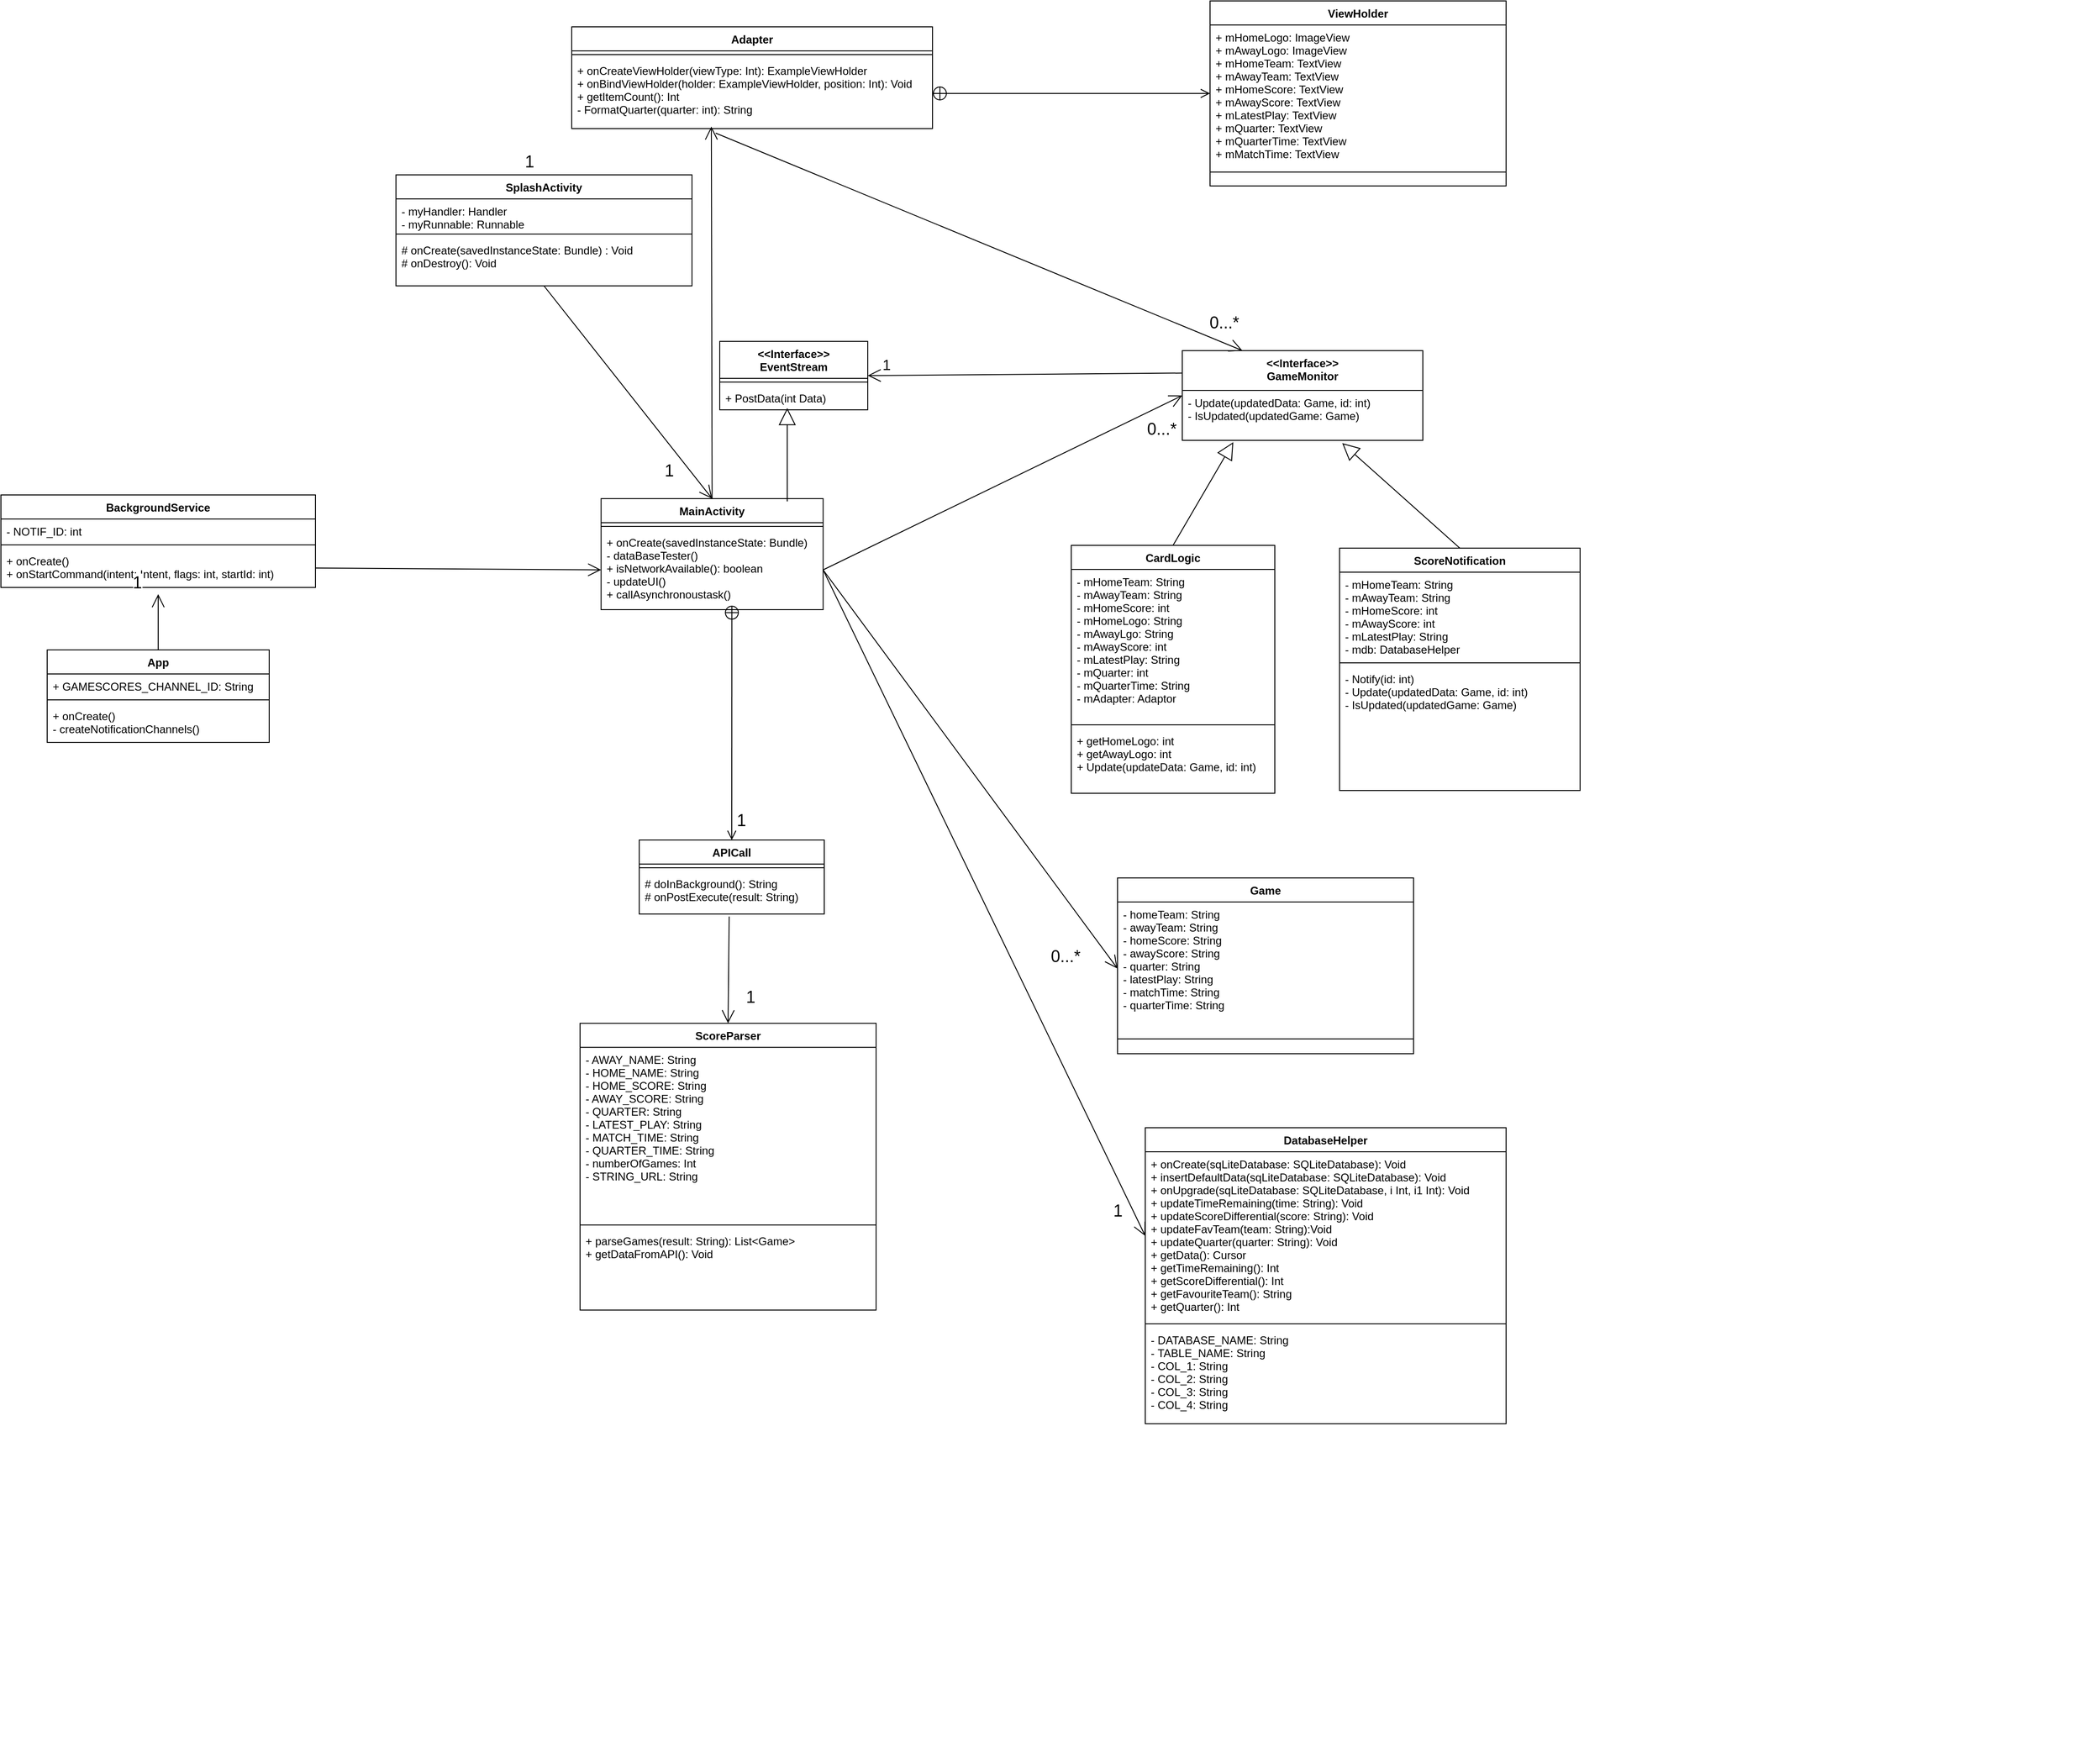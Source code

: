 <mxfile version="12.8.4" type="github">
  <diagram id="UFNA505NZZ54J7_U2GtA" name="Page-1">
    <mxGraphModel dx="4913" dy="3397" grid="0" gridSize="10" guides="1" tooltips="1" connect="1" arrows="1" fold="1" page="1" pageScale="1" pageWidth="850" pageHeight="1100" math="0" shadow="0">
      <root>
        <mxCell id="0" />
        <mxCell id="1" parent="0" />
        <mxCell id="WGG4HVokIeoPWF8pcOGC-1" value="ScoreNotification" style="swimlane;fontStyle=1;align=center;verticalAlign=top;childLayout=stackLayout;horizontal=1;startSize=26;horizontalStack=0;resizeParent=1;resizeParentMax=0;resizeLast=0;collapsible=1;marginBottom=0;" parent="1" vertex="1">
          <mxGeometry x="1040" y="-496.5" width="260" height="262" as="geometry">
            <mxRectangle x="425" y="180" width="130" height="26" as="alternateBounds" />
          </mxGeometry>
        </mxCell>
        <object label="- mHomeTeam: String&#xa;- mAwayTeam: String&#xa;- mHomeScore: int&#xa;- mAwayScore: int&#xa;- mLatestPlay: String&#xa;- mdb: DatabaseHelper" mAwayTeam="String" id="WGG4HVokIeoPWF8pcOGC-19">
          <mxCell style="text;strokeColor=none;fillColor=none;align=left;verticalAlign=top;spacingLeft=4;spacingRight=4;overflow=hidden;rotatable=0;points=[[0,0.5],[1,0.5]];portConstraint=eastwest;" parent="WGG4HVokIeoPWF8pcOGC-1" vertex="1">
            <mxGeometry y="26" width="260" height="94" as="geometry" />
          </mxCell>
        </object>
        <mxCell id="WGG4HVokIeoPWF8pcOGC-3" value="" style="line;strokeWidth=1;fillColor=none;align=left;verticalAlign=middle;spacingTop=-1;spacingLeft=3;spacingRight=3;rotatable=0;labelPosition=right;points=[];portConstraint=eastwest;" parent="WGG4HVokIeoPWF8pcOGC-1" vertex="1">
          <mxGeometry y="120" width="260" height="8" as="geometry" />
        </mxCell>
        <mxCell id="WGG4HVokIeoPWF8pcOGC-4" value="- Notify(id: int)&#xa;- Update(updatedData: Game, id: int)&#xa;- IsUpdated(updatedGame: Game)" style="text;strokeColor=none;fillColor=none;align=left;verticalAlign=top;spacingLeft=4;spacingRight=4;overflow=hidden;rotatable=0;points=[[0,0.5],[1,0.5]];portConstraint=eastwest;" parent="WGG4HVokIeoPWF8pcOGC-1" vertex="1">
          <mxGeometry y="128" width="260" height="134" as="geometry" />
        </mxCell>
        <mxCell id="WGG4HVokIeoPWF8pcOGC-9" value="&lt;&lt;Interface&gt;&gt;&#xa;GameMonitor" style="swimlane;fontStyle=1;align=center;verticalAlign=top;childLayout=stackLayout;horizontal=1;startSize=43;horizontalStack=0;resizeParent=1;resizeParentMax=0;resizeLast=0;collapsible=1;marginBottom=0;" parent="1" vertex="1">
          <mxGeometry x="870" y="-710" width="260" height="97" as="geometry" />
        </mxCell>
        <mxCell id="WGG4HVokIeoPWF8pcOGC-12" value="- Update(updatedData: Game, id: int)&#xa;- IsUpdated(updatedGame: Game)" style="text;strokeColor=none;fillColor=none;align=left;verticalAlign=top;spacingLeft=4;spacingRight=4;overflow=hidden;rotatable=0;points=[[0,0.5],[1,0.5]];portConstraint=eastwest;" parent="WGG4HVokIeoPWF8pcOGC-9" vertex="1">
          <mxGeometry y="43" width="260" height="54" as="geometry" />
        </mxCell>
        <mxCell id="WGG4HVokIeoPWF8pcOGC-14" value="CardLogic" style="swimlane;fontStyle=1;align=center;verticalAlign=top;childLayout=stackLayout;horizontal=1;startSize=26;horizontalStack=0;resizeParent=1;resizeParentMax=0;resizeLast=0;collapsible=1;marginBottom=0;" parent="1" vertex="1">
          <mxGeometry x="750" y="-499.5" width="220" height="268" as="geometry" />
        </mxCell>
        <object label="- mHomeTeam: String&#xa;- mAwayTeam: String&#xa;- mHomeScore: int&#xa;- mHomeLogo: String&#xa;- mAwayLgo: String&#xa;- mAwayScore: int&#xa;- mLatestPlay: String&#xa;- mQuarter: int&#xa;- mQuarterTime: String&#xa;- mAdapter: Adaptor" mAwayTeam="String" id="WGG4HVokIeoPWF8pcOGC-2">
          <mxCell style="text;strokeColor=none;fillColor=none;align=left;verticalAlign=top;spacingLeft=4;spacingRight=4;overflow=hidden;rotatable=0;points=[[0,0.5],[1,0.5]];portConstraint=eastwest;" parent="WGG4HVokIeoPWF8pcOGC-14" vertex="1">
            <mxGeometry y="26" width="220" height="164" as="geometry" />
          </mxCell>
        </object>
        <mxCell id="WGG4HVokIeoPWF8pcOGC-16" value="" style="line;strokeWidth=1;fillColor=none;align=left;verticalAlign=middle;spacingTop=-1;spacingLeft=3;spacingRight=3;rotatable=0;labelPosition=right;points=[];portConstraint=eastwest;" parent="WGG4HVokIeoPWF8pcOGC-14" vertex="1">
          <mxGeometry y="190" width="220" height="8" as="geometry" />
        </mxCell>
        <mxCell id="WGG4HVokIeoPWF8pcOGC-17" value="+ getHomeLogo: int&#xa;+ getAwayLogo: int&#xa;+ Update(updateData: Game, id: int)" style="text;strokeColor=none;fillColor=none;align=left;verticalAlign=top;spacingLeft=4;spacingRight=4;overflow=hidden;rotatable=0;points=[[0,0.5],[1,0.5]];portConstraint=eastwest;" parent="WGG4HVokIeoPWF8pcOGC-14" vertex="1">
          <mxGeometry y="198" width="220" height="70" as="geometry" />
        </mxCell>
        <mxCell id="WGG4HVokIeoPWF8pcOGC-20" value="App" style="swimlane;fontStyle=1;align=center;verticalAlign=top;childLayout=stackLayout;horizontal=1;startSize=26;horizontalStack=0;resizeParent=1;resizeParentMax=0;resizeLast=0;collapsible=1;marginBottom=0;" parent="1" vertex="1">
          <mxGeometry x="-357" y="-386.5" width="240" height="100" as="geometry" />
        </mxCell>
        <mxCell id="WGG4HVokIeoPWF8pcOGC-21" value="+ GAMESCORES_CHANNEL_ID: String" style="text;strokeColor=none;fillColor=none;align=left;verticalAlign=top;spacingLeft=4;spacingRight=4;overflow=hidden;rotatable=0;points=[[0,0.5],[1,0.5]];portConstraint=eastwest;" parent="WGG4HVokIeoPWF8pcOGC-20" vertex="1">
          <mxGeometry y="26" width="240" height="24" as="geometry" />
        </mxCell>
        <mxCell id="WGG4HVokIeoPWF8pcOGC-22" value="" style="line;strokeWidth=1;fillColor=none;align=left;verticalAlign=middle;spacingTop=-1;spacingLeft=3;spacingRight=3;rotatable=0;labelPosition=right;points=[];portConstraint=eastwest;" parent="WGG4HVokIeoPWF8pcOGC-20" vertex="1">
          <mxGeometry y="50" width="240" height="8" as="geometry" />
        </mxCell>
        <mxCell id="WGG4HVokIeoPWF8pcOGC-23" value="+ onCreate()&#xa;- createNotificationChannels()" style="text;strokeColor=none;fillColor=none;align=left;verticalAlign=top;spacingLeft=4;spacingRight=4;overflow=hidden;rotatable=0;points=[[0,0.5],[1,0.5]];portConstraint=eastwest;" parent="WGG4HVokIeoPWF8pcOGC-20" vertex="1">
          <mxGeometry y="58" width="240" height="42" as="geometry" />
        </mxCell>
        <mxCell id="WGG4HVokIeoPWF8pcOGC-24" value="BackgroundService" style="swimlane;fontStyle=1;align=center;verticalAlign=top;childLayout=stackLayout;horizontal=1;startSize=26;horizontalStack=0;resizeParent=1;resizeParentMax=0;resizeLast=0;collapsible=1;marginBottom=0;" parent="1" vertex="1">
          <mxGeometry x="-407" y="-554" width="340" height="100" as="geometry" />
        </mxCell>
        <mxCell id="WGG4HVokIeoPWF8pcOGC-25" value="- NOTIF_ID: int" style="text;strokeColor=none;fillColor=none;align=left;verticalAlign=top;spacingLeft=4;spacingRight=4;overflow=hidden;rotatable=0;points=[[0,0.5],[1,0.5]];portConstraint=eastwest;" parent="WGG4HVokIeoPWF8pcOGC-24" vertex="1">
          <mxGeometry y="26" width="340" height="24" as="geometry" />
        </mxCell>
        <mxCell id="WGG4HVokIeoPWF8pcOGC-26" value="" style="line;strokeWidth=1;fillColor=none;align=left;verticalAlign=middle;spacingTop=-1;spacingLeft=3;spacingRight=3;rotatable=0;labelPosition=right;points=[];portConstraint=eastwest;" parent="WGG4HVokIeoPWF8pcOGC-24" vertex="1">
          <mxGeometry y="50" width="340" height="8" as="geometry" />
        </mxCell>
        <mxCell id="WGG4HVokIeoPWF8pcOGC-27" value="+ onCreate()&#xa;+ onStartCommand(intent: Intent, flags: int, startId: int)" style="text;strokeColor=none;fillColor=none;align=left;verticalAlign=top;spacingLeft=4;spacingRight=4;overflow=hidden;rotatable=0;points=[[0,0.5],[1,0.5]];portConstraint=eastwest;" parent="WGG4HVokIeoPWF8pcOGC-24" vertex="1">
          <mxGeometry y="58" width="340" height="42" as="geometry" />
        </mxCell>
        <mxCell id="X0afUVVYYzV2fYzfAa5M-1" value="MainActivity" style="swimlane;fontStyle=1;align=center;verticalAlign=top;childLayout=stackLayout;horizontal=1;startSize=26;horizontalStack=0;resizeParent=1;resizeParentMax=0;resizeLast=0;collapsible=1;marginBottom=0;" parent="1" vertex="1">
          <mxGeometry x="241.77" y="-550" width="240" height="120" as="geometry" />
        </mxCell>
        <mxCell id="X0afUVVYYzV2fYzfAa5M-3" value="" style="line;strokeWidth=1;fillColor=none;align=left;verticalAlign=middle;spacingTop=-1;spacingLeft=3;spacingRight=3;rotatable=0;labelPosition=right;points=[];portConstraint=eastwest;" parent="X0afUVVYYzV2fYzfAa5M-1" vertex="1">
          <mxGeometry y="26" width="240" height="8" as="geometry" />
        </mxCell>
        <mxCell id="X0afUVVYYzV2fYzfAa5M-4" value="+ onCreate(savedInstanceState: Bundle)&#xa;- dataBaseTester()&#xa;+ isNetworkAvailable(): boolean&#xa;- updateUI()&#xa;+ callAsynchronoustask()&#xa;&#xa;&#xa;&#xa;" style="text;strokeColor=none;fillColor=none;align=left;verticalAlign=top;spacingLeft=4;spacingRight=4;overflow=hidden;rotatable=0;points=[[0,0.5],[1,0.5]];portConstraint=eastwest;" parent="X0afUVVYYzV2fYzfAa5M-1" vertex="1">
          <mxGeometry y="34" width="240" height="86" as="geometry" />
        </mxCell>
        <mxCell id="X0afUVVYYzV2fYzfAa5M-5" value="APICall" style="swimlane;fontStyle=1;align=center;verticalAlign=top;childLayout=stackLayout;horizontal=1;startSize=26;horizontalStack=0;resizeParent=1;resizeParentMax=0;resizeLast=0;collapsible=1;marginBottom=0;" parent="1" vertex="1">
          <mxGeometry x="283" y="-181" width="200" height="80" as="geometry" />
        </mxCell>
        <mxCell id="X0afUVVYYzV2fYzfAa5M-7" value="" style="line;strokeWidth=1;fillColor=none;align=left;verticalAlign=middle;spacingTop=-1;spacingLeft=3;spacingRight=3;rotatable=0;labelPosition=right;points=[];portConstraint=eastwest;" parent="X0afUVVYYzV2fYzfAa5M-5" vertex="1">
          <mxGeometry y="26" width="200" height="8" as="geometry" />
        </mxCell>
        <mxCell id="X0afUVVYYzV2fYzfAa5M-8" value="# doInBackground(): String&#xa;# onPostExecute(result: String)" style="text;strokeColor=none;fillColor=none;align=left;verticalAlign=top;spacingLeft=4;spacingRight=4;overflow=hidden;rotatable=0;points=[[0,0.5],[1,0.5]];portConstraint=eastwest;" parent="X0afUVVYYzV2fYzfAa5M-5" vertex="1">
          <mxGeometry y="34" width="200" height="46" as="geometry" />
        </mxCell>
        <mxCell id="X0afUVVYYzV2fYzfAa5M-14" value="" style="endArrow=block;endSize=16;endFill=0;html=1;entryX=0.212;entryY=1.037;entryDx=0;entryDy=0;entryPerimeter=0;exitX=0.5;exitY=0;exitDx=0;exitDy=0;" parent="1" source="WGG4HVokIeoPWF8pcOGC-14" target="WGG4HVokIeoPWF8pcOGC-12" edge="1">
          <mxGeometry width="160" relative="1" as="geometry">
            <mxPoint x="690" y="-509.5" as="sourcePoint" />
            <mxPoint x="800" y="-579.5" as="targetPoint" />
          </mxGeometry>
        </mxCell>
        <mxCell id="X0afUVVYYzV2fYzfAa5M-15" value="" style="endArrow=block;endSize=16;endFill=0;html=1;exitX=0.5;exitY=0;exitDx=0;exitDy=0;entryX=0.665;entryY=1.056;entryDx=0;entryDy=0;entryPerimeter=0;" parent="1" source="WGG4HVokIeoPWF8pcOGC-1" target="WGG4HVokIeoPWF8pcOGC-12" edge="1">
          <mxGeometry width="160" relative="1" as="geometry">
            <mxPoint x="640" y="-579.5" as="sourcePoint" />
            <mxPoint x="800" y="-579.5" as="targetPoint" />
          </mxGeometry>
        </mxCell>
        <mxCell id="X0afUVVYYzV2fYzfAa5M-17" value="" style="endArrow=open;startArrow=circlePlus;endFill=0;startFill=0;endSize=8;html=1;exitX=0.589;exitY=0.945;exitDx=0;exitDy=0;entryX=0.5;entryY=0;entryDx=0;entryDy=0;exitPerimeter=0;" parent="1" source="X0afUVVYYzV2fYzfAa5M-4" target="X0afUVVYYzV2fYzfAa5M-5" edge="1">
          <mxGeometry width="160" relative="1" as="geometry">
            <mxPoint x="380" y="240" as="sourcePoint" />
            <mxPoint x="540" y="240" as="targetPoint" />
          </mxGeometry>
        </mxCell>
        <mxCell id="X0afUVVYYzV2fYzfAa5M-48" value="&lt;font style=&quot;font-size: 18px&quot;&gt;1&lt;/font&gt;" style="text;html=1;align=center;verticalAlign=middle;resizable=0;points=[];labelBackgroundColor=#ffffff;" parent="X0afUVVYYzV2fYzfAa5M-17" vertex="1" connectable="0">
          <mxGeometry x="0.939" y="12" relative="1" as="geometry">
            <mxPoint x="-231.22" y="-725.88" as="offset" />
          </mxGeometry>
        </mxCell>
        <mxCell id="X0afUVVYYzV2fYzfAa5M-20" value="" style="endArrow=open;endFill=1;endSize=12;html=1;exitX=1;exitY=0.5;exitDx=0;exitDy=0;entryX=0;entryY=0.5;entryDx=0;entryDy=0;" parent="1" source="X0afUVVYYzV2fYzfAa5M-4" target="WGG4HVokIeoPWF8pcOGC-9" edge="1">
          <mxGeometry width="160" relative="1" as="geometry">
            <mxPoint x="380" y="240" as="sourcePoint" />
            <mxPoint x="540" y="240" as="targetPoint" />
          </mxGeometry>
        </mxCell>
        <mxCell id="X0afUVVYYzV2fYzfAa5M-21" value="&lt;font style=&quot;font-size: 18px&quot;&gt;0...*&lt;/font&gt;" style="resizable=0;html=1;align=left;verticalAlign=bottom;labelBackgroundColor=#ffffff;fontSize=10;" parent="1" connectable="0" vertex="1">
          <mxGeometry x="396" y="50" as="geometry">
            <mxPoint x="330" y="-92" as="offset" />
          </mxGeometry>
        </mxCell>
        <mxCell id="X0afUVVYYzV2fYzfAa5M-23" value="" style="endArrow=open;endFill=1;endSize=12;html=1;exitX=0.5;exitY=0;exitDx=0;exitDy=0;entryX=0.5;entryY=1.174;entryDx=0;entryDy=0;entryPerimeter=0;" parent="1" source="WGG4HVokIeoPWF8pcOGC-20" target="WGG4HVokIeoPWF8pcOGC-27" edge="1">
          <mxGeometry width="160" relative="1" as="geometry">
            <mxPoint x="-57" y="-114" as="sourcePoint" />
            <mxPoint x="-307" y="-424" as="targetPoint" />
          </mxGeometry>
        </mxCell>
        <mxCell id="X0afUVVYYzV2fYzfAa5M-24" value="ScoreParser" style="swimlane;fontStyle=1;align=center;verticalAlign=top;childLayout=stackLayout;horizontal=1;startSize=26;horizontalStack=0;resizeParent=1;resizeLast=0;collapsible=1;marginBottom=0;rounded=0;shadow=0;strokeWidth=1;" parent="1" vertex="1">
          <mxGeometry x="219" y="17.08" width="320" height="310" as="geometry">
            <mxRectangle x="220" y="160" width="160" height="26" as="alternateBounds" />
          </mxGeometry>
        </mxCell>
        <mxCell id="X0afUVVYYzV2fYzfAa5M-25" value="- AWAY_NAME: String&#xa;- HOME_NAME: String&#xa;- HOME_SCORE: String&#xa;- AWAY_SCORE: String&#xa;- QUARTER: String&#xa;- LATEST_PLAY: String&#xa;- MATCH_TIME: String&#xa;- QUARTER_TIME: String&#xa;- numberOfGames: Int&#xa;- STRING_URL: String&#xa;&#xa;&#xa;&#xa;" style="text;align=left;verticalAlign=top;spacingLeft=4;spacingRight=4;overflow=hidden;rotatable=0;points=[[0,0.5],[1,0.5]];portConstraint=eastwest;rounded=0;shadow=0;html=0;" parent="X0afUVVYYzV2fYzfAa5M-24" vertex="1">
          <mxGeometry y="26" width="320" height="188" as="geometry" />
        </mxCell>
        <mxCell id="X0afUVVYYzV2fYzfAa5M-26" value="" style="line;html=1;strokeWidth=1;align=left;verticalAlign=middle;spacingTop=-1;spacingLeft=3;spacingRight=3;rotatable=0;labelPosition=right;points=[];portConstraint=eastwest;" parent="X0afUVVYYzV2fYzfAa5M-24" vertex="1">
          <mxGeometry y="214" width="320" height="8" as="geometry" />
        </mxCell>
        <mxCell id="X0afUVVYYzV2fYzfAa5M-27" value="+ parseGames(result: String): List&lt;Game&gt;&#xa;+ getDataFromAPI(): Void&#xa;" style="text;align=left;verticalAlign=top;spacingLeft=4;spacingRight=4;overflow=hidden;rotatable=0;points=[[0,0.5],[1,0.5]];portConstraint=eastwest;" parent="X0afUVVYYzV2fYzfAa5M-24" vertex="1">
          <mxGeometry y="222" width="320" height="58" as="geometry" />
        </mxCell>
        <mxCell id="X0afUVVYYzV2fYzfAa5M-28" value="DatabaseHelper&#xa;" style="swimlane;fontStyle=1;align=center;verticalAlign=top;childLayout=stackLayout;horizontal=1;startSize=26;horizontalStack=0;resizeParent=1;resizeLast=0;collapsible=1;marginBottom=0;rounded=0;shadow=0;strokeWidth=1;" parent="1" vertex="1">
          <mxGeometry x="830" y="130" width="390" height="320" as="geometry">
            <mxRectangle x="220" y="160" width="160" height="26" as="alternateBounds" />
          </mxGeometry>
        </mxCell>
        <mxCell id="X0afUVVYYzV2fYzfAa5M-31" value="+ onCreate(sqLiteDatabase: SQLiteDatabase): Void&#xa;+ insertDefaultData(sqLiteDatabase: SQLiteDatabase): Void&#xa;+ onUpgrade(sqLiteDatabase: SQLiteDatabase, i Int, i1 Int): Void&#xa;+ updateTimeRemaining(time: String): Void&#xa;+ updateScoreDifferential(score: String): Void&#xa;+ updateFavTeam(team: String):Void&#xa;+ updateQuarter(quarter: String): Void&#xa;+ getData(): Cursor&#xa;+ getTimeRemaining(): Int&#xa;+ getScoreDifferential(): Int&#xa;+ getFavouriteTeam(): String&#xa;+ getQuarter(): Int&#xa;&#xa;&#xa;" style="text;align=left;verticalAlign=top;spacingLeft=4;spacingRight=4;overflow=hidden;rotatable=0;points=[[0,0.5],[1,0.5]];portConstraint=eastwest;" parent="X0afUVVYYzV2fYzfAa5M-28" vertex="1">
          <mxGeometry y="26" width="390" height="182" as="geometry" />
        </mxCell>
        <mxCell id="X0afUVVYYzV2fYzfAa5M-30" value="" style="line;html=1;strokeWidth=1;align=left;verticalAlign=middle;spacingTop=-1;spacingLeft=3;spacingRight=3;rotatable=0;labelPosition=right;points=[];portConstraint=eastwest;" parent="X0afUVVYYzV2fYzfAa5M-28" vertex="1">
          <mxGeometry y="208" width="390" height="8" as="geometry" />
        </mxCell>
        <mxCell id="X0afUVVYYzV2fYzfAa5M-29" value="- DATABASE_NAME: String&#xa;- TABLE_NAME: String&#xa;- COL_1: String&#xa;- COL_2: String&#xa;- COL_3: String&#xa;- COL_4: String&#xa;&#xa;&#xa;&#xa;" style="text;align=left;verticalAlign=top;spacingLeft=4;spacingRight=4;overflow=hidden;rotatable=0;points=[[0,0.5],[1,0.5]];portConstraint=eastwest;rounded=0;shadow=0;html=0;" parent="X0afUVVYYzV2fYzfAa5M-28" vertex="1">
          <mxGeometry y="216" width="390" height="104" as="geometry" />
        </mxCell>
        <mxCell id="X0afUVVYYzV2fYzfAa5M-32" value="Game" style="swimlane;fontStyle=1;align=center;verticalAlign=top;childLayout=stackLayout;horizontal=1;startSize=26;horizontalStack=0;resizeParent=1;resizeLast=0;collapsible=1;marginBottom=0;rounded=0;shadow=0;strokeWidth=1;" parent="1" vertex="1">
          <mxGeometry x="800" y="-140" width="320" height="190" as="geometry">
            <mxRectangle x="220" y="160" width="160" height="26" as="alternateBounds" />
          </mxGeometry>
        </mxCell>
        <mxCell id="X0afUVVYYzV2fYzfAa5M-33" value="- homeTeam: String&#xa;- awayTeam: String&#xa;- homeScore: String&#xa;- awayScore: String&#xa;- quarter: String&#xa;- latestPlay: String&#xa;- matchTime: String&#xa;- quarterTime: String&#xa;&#xa;&#xa;&#xa;" style="text;align=left;verticalAlign=top;spacingLeft=4;spacingRight=4;overflow=hidden;rotatable=0;points=[[0,0.5],[1,0.5]];portConstraint=eastwest;rounded=0;shadow=0;html=0;" parent="X0afUVVYYzV2fYzfAa5M-32" vertex="1">
          <mxGeometry y="26" width="320" height="144" as="geometry" />
        </mxCell>
        <mxCell id="X0afUVVYYzV2fYzfAa5M-34" value="" style="line;html=1;strokeWidth=1;align=left;verticalAlign=middle;spacingTop=-1;spacingLeft=3;spacingRight=3;rotatable=0;labelPosition=right;points=[];portConstraint=eastwest;" parent="X0afUVVYYzV2fYzfAa5M-32" vertex="1">
          <mxGeometry y="170" width="320" height="8" as="geometry" />
        </mxCell>
        <mxCell id="X0afUVVYYzV2fYzfAa5M-35" value="&lt;span style=&quot;color: rgba(0 , 0 , 0 , 0) ; font-family: monospace ; font-size: 0px&quot;&gt;%3CmxGraphModel%3E%3Croot%3E%3CmxCell%20id%3D%220%22%2F%3E%3CmxCell%20id%3D%221%22%20parent%3D%220%22%2F%3E%3CmxCell%20id%3D%222%22%20value%3D%22ScoreParser%22%20style%3D%22swimlane%3BfontStyle%3D1%3Balign%3Dcenter%3BverticalAlign%3Dtop%3BchildLayout%3DstackLayout%3Bhorizontal%3D1%3BstartSize%3D26%3BhorizontalStack%3D0%3BresizeParent%3D1%3BresizeLast%3D0%3Bcollapsible%3D1%3BmarginBottom%3D0%3Brounded%3D0%3Bshadow%3D0%3BstrokeWidth%3D1%3B%22%20vertex%3D%221%22%20parent%3D%221%22%3E%3CmxGeometry%20x%3D%2240%22%20y%3D%2280%22%20width%3D%22320%22%20height%3D%22310%22%20as%3D%22geometry%22%3E%3CmxRectangle%20x%3D%22220%22%20y%3D%22160%22%20width%3D%22160%22%20height%3D%2226%22%20as%3D%22alternateBounds%22%2F%3E%3C%2FmxGeometry%3E%3C%2FmxCell%3E%3CmxCell%20id%3D%223%22%20value%3D%22-%20AWAY_NAME%3A%20String%26%2310%3B-%20HOME_NAME%3A%20String%26%2310%3B-%20HOME_SCORE%3A%20String%26%2310%3B-%20AWAY_SCORE%3A%20String%26%2310%3B-%C2%A0QUARTER%3A%20String%26%2310%3B-%C2%A0LATEST_PLAY%3A%20String%26%2310%3B-%C2%A0MATCH_TIME%3A%20String%26%2310%3B-%C2%A0QUARTER_TIME%3A%20String%26%2310%3B-%C2%A0numberOfGames%3A%20Int%26%2310%3B-%C2%A0STRING_URL%3A%20String%26%2310%3B%26%2310%3B%26%2310%3B%26%2310%3B%22%20style%3D%22text%3Balign%3Dleft%3BverticalAlign%3Dtop%3BspacingLeft%3D4%3BspacingRight%3D4%3Boverflow%3Dhidden%3Brotatable%3D0%3Bpoints%3D%5B%5B0%2C0.5%5D%2C%5B1%2C0.5%5D%5D%3BportConstraint%3Deastwest%3Brounded%3D0%3Bshadow%3D0%3Bhtml%3D0%3B%22%20vertex%3D%221%22%20parent%3D%222%22%3E%3CmxGeometry%20y%3D%2226%22%20width%3D%22320%22%20height%3D%22188%22%20as%3D%22geometry%22%2F%3E%3C%2FmxCell%3E%3CmxCell%20id%3D%224%22%20value%3D%22%22%20style%3D%22line%3Bhtml%3D1%3BstrokeWidth%3D1%3Balign%3Dleft%3BverticalAlign%3Dmiddle%3BspacingTop%3D-1%3BspacingLeft%3D3%3BspacingRight%3D3%3Brotatable%3D0%3BlabelPosition%3Dright%3Bpoints%3D%5B%5D%3BportConstraint%3Deastwest%3B%22%20vertex%3D%221%22%20parent%3D%222%22%3E%3CmxGeometry%20y%3D%22214%22%20width%3D%22320%22%20height%3D%228%22%20as%3D%22geometry%22%2F%3E%3C%2FmxCell%3E%3CmxCell%20id%3D%225%22%20value%3D%22%2B%20parseGames(result%3A%20String)%3A%20List%26lt%3BGame%26gt%3B%26%2310%3B%2B%20getDataFromAPI()%3A%20Void%26%2310%3B%22%20style%3D%22text%3Balign%3Dleft%3BverticalAlign%3Dtop%3BspacingLeft%3D4%3BspacingRight%3D4%3Boverflow%3Dhidden%3Brotatable%3D0%3Bpoints%3D%5B%5B0%2C0.5%5D%2C%5B1%2C0.5%5D%5D%3BportConstraint%3Deastwest%3B%22%20vertex%3D%221%22%20parent%3D%222%22%3E%3CmxGeometry%20y%3D%22222%22%20width%3D%22320%22%20height%3D%2258%22%20as%3D%22geometry%22%2F%3E%3C%2FmxCell%3E%3C%2Froot%3E%3C%2FmxGraphModel%3E&lt;/span&gt;" style="text;html=1;align=center;verticalAlign=middle;resizable=0;points=[];autosize=1;" parent="1" vertex="1">
          <mxGeometry x="1841" y="773" width="20" height="20" as="geometry" />
        </mxCell>
        <mxCell id="X0afUVVYYzV2fYzfAa5M-36" value="&lt;span style=&quot;color: rgba(0 , 0 , 0 , 0) ; font-family: monospace ; font-size: 0px&quot;&gt;%3CmxGraphModel%3E%3Croot%3E%3CmxCell%20id%3D%220%22%2F%3E%3CmxCell%20id%3D%221%22%20parent%3D%220%22%2F%3E%3CmxCell%20id%3D%222%22%20value%3D%22ScoreParser%22%20style%3D%22swimlane%3BfontStyle%3D1%3Balign%3Dcenter%3BverticalAlign%3Dtop%3BchildLayout%3DstackLayout%3Bhorizontal%3D1%3BstartSize%3D26%3BhorizontalStack%3D0%3BresizeParent%3D1%3BresizeLast%3D0%3Bcollapsible%3D1%3BmarginBottom%3D0%3Brounded%3D0%3Bshadow%3D0%3BstrokeWidth%3D1%3B%22%20vertex%3D%221%22%20parent%3D%221%22%3E%3CmxGeometry%20x%3D%2240%22%20y%3D%2280%22%20width%3D%22320%22%20height%3D%22310%22%20as%3D%22geometry%22%3E%3CmxRectangle%20x%3D%22220%22%20y%3D%22160%22%20width%3D%22160%22%20height%3D%2226%22%20as%3D%22alternateBounds%22%2F%3E%3C%2FmxGeometry%3E%3C%2FmxCell%3E%3CmxCell%20id%3D%223%22%20value%3D%22-%20AWAY_NAME%3A%20String%26%2310%3B-%20HOME_NAME%3A%20String%26%2310%3B-%20HOME_SCORE%3A%20String%26%2310%3B-%20AWAY_SCORE%3A%20String%26%2310%3B-%C2%A0QUARTER%3A%20String%26%2310%3B-%C2%A0LATEST_PLAY%3A%20String%26%2310%3B-%C2%A0MATCH_TIME%3A%20String%26%2310%3B-%C2%A0QUARTER_TIME%3A%20String%26%2310%3B-%C2%A0numberOfGames%3A%20Int%26%2310%3B-%C2%A0STRING_URL%3A%20String%26%2310%3B%26%2310%3B%26%2310%3B%26%2310%3B%22%20style%3D%22text%3Balign%3Dleft%3BverticalAlign%3Dtop%3BspacingLeft%3D4%3BspacingRight%3D4%3Boverflow%3Dhidden%3Brotatable%3D0%3Bpoints%3D%5B%5B0%2C0.5%5D%2C%5B1%2C0.5%5D%5D%3BportConstraint%3Deastwest%3Brounded%3D0%3Bshadow%3D0%3Bhtml%3D0%3B%22%20vertex%3D%221%22%20parent%3D%222%22%3E%3CmxGeometry%20y%3D%2226%22%20width%3D%22320%22%20height%3D%22188%22%20as%3D%22geometry%22%2F%3E%3C%2FmxCell%3E%3CmxCell%20id%3D%224%22%20value%3D%22%22%20style%3D%22line%3Bhtml%3D1%3BstrokeWidth%3D1%3Balign%3Dleft%3BverticalAlign%3Dmiddle%3BspacingTop%3D-1%3BspacingLeft%3D3%3BspacingRight%3D3%3Brotatable%3D0%3BlabelPosition%3Dright%3Bpoints%3D%5B%5D%3BportConstraint%3Deastwest%3B%22%20vertex%3D%221%22%20parent%3D%222%22%3E%3CmxGeometry%20y%3D%22214%22%20width%3D%22320%22%20height%3D%228%22%20as%3D%22geometry%22%2F%3E%3C%2FmxCell%3E%3CmxCell%20id%3D%225%22%20value%3D%22%2B%20parseGames(result%3A%20String)%3A%20List%26lt%3BGame%26gt%3B%26%2310%3B%2B%20getDataFromAPI()%3A%20Void%26%2310%3B%22%20style%3D%22text%3Balign%3Dleft%3BverticalAlign%3Dtop%3BspacingLeft%3D4%3BspacingRight%3D4%3Boverflow%3Dhidden%3Brotatable%3D0%3Bpoints%3D%5B%5B0%2C0.5%5D%2C%5B1%2C0.5%5D%5D%3BportConstraint%3Deastwest%3B%22%20vertex%3D%221%22%20parent%3D%222%22%3E%3CmxGeometry%20y%3D%22222%22%20width%3D%22320%22%20height%3D%2258%22%20as%3D%22geometry%22%2F%3E%3C%2FmxCell%3E%3C%2Froot%3E%3C%2FmxGraphModel%3E&lt;/span&gt;&lt;span style=&quot;color: rgba(0 , 0 , 0 , 0) ; font-family: monospace ; font-size: 0px&quot;&gt;%3CmxGraphModel%3E%3Croot%3E%3CmxCell%20id%3D%220%22%2F%3E%3CmxCell%20id%3D%221%22%20parent%3D%220%22%2F%3E%3CmxCell%20id%3D%222%22%20value%3D%22ScoreParser%22%20style%3D%22swimlane%3BfontStyle%3D1%3Balign%3Dcenter%3BverticalAlign%3Dtop%3BchildLayout%3DstackLayout%3Bhorizontal%3D1%3BstartSize%3D26%3BhorizontalStack%3D0%3BresizeParent%3D1%3BresizeLast%3D0%3Bcollapsible%3D1%3BmarginBottom%3D0%3Brounded%3D0%3Bshadow%3D0%3BstrokeWidth%3D1%3B%22%20vertex%3D%221%22%20parent%3D%221%22%3E%3CmxGeometry%20x%3D%2240%22%20y%3D%2280%22%20width%3D%22320%22%20height%3D%22310%22%20as%3D%22geometry%22%3E%3CmxRectangle%20x%3D%22220%22%20y%3D%22160%22%20width%3D%22160%22%20height%3D%2226%22%20as%3D%22alternateBounds%22%2F%3E%3C%2FmxGeometry%3E%3C%2FmxCell%3E%3CmxCell%20id%3D%223%22%20value%3D%22-%20AWAY_NAME%3A%20String%26%2310%3B-%20HOME_NAME%3A%20String%26%2310%3B-%20HOME_SCORE%3A%20String%26%2310%3B-%20AWAY_SCORE%3A%20String%26%2310%3B-%C2%A0QUARTER%3A%20String%26%2310%3B-%C2%A0LATEST_PLAY%3A%20String%26%2310%3B-%C2%A0MATCH_TIME%3A%20String%26%2310%3B-%C2%A0QUARTER_TIME%3A%20String%26%2310%3B-%C2%A0numberOfGames%3A%20Int%26%2310%3B-%C2%A0STRING_URL%3A%20String%26%2310%3B%26%2310%3B%26%2310%3B%26%2310%3B%22%20style%3D%22text%3Balign%3Dleft%3BverticalAlign%3Dtop%3BspacingLeft%3D4%3BspacingRight%3D4%3Boverflow%3Dhidden%3Brotatable%3D0%3Bpoints%3D%5B%5B0%2C0.5%5D%2C%5B1%2C0.5%5D%5D%3BportConstraint%3Deastwest%3Brounded%3D0%3Bshadow%3D0%3Bhtml%3D0%3B%22%20vertex%3D%221%22%20parent%3D%222%22%3E%3CmxGeometry%20y%3D%2226%22%20width%3D%22320%22%20height%3D%22188%22%20as%3D%22geometry%22%2F%3E%3C%2FmxCell%3E%3CmxCell%20id%3D%224%22%20value%3D%22%22%20style%3D%22line%3Bhtml%3D1%3BstrokeWidth%3D1%3Balign%3Dleft%3BverticalAlign%3Dmiddle%3BspacingTop%3D-1%3BspacingLeft%3D3%3BspacingRight%3D3%3Brotatable%3D0%3BlabelPosition%3Dright%3Bpoints%3D%5B%5D%3BportConstraint%3Deastwest%3B%22%20vertex%3D%221%22%20parent%3D%222%22%3E%3CmxGeometry%20y%3D%22214%22%20width%3D%22320%22%20height%3D%228%22%20as%3D%22geometry%22%2F%3E%3C%2FmxCell%3E%3CmxCell%20id%3D%225%22%20value%3D%22%2B%20parseGames(result%3A%20String)%3A%20List%26lt%3BGame%26gt%3B%26%2310%3B%2B%20getDataFromAPI()%3A%20Void%26%2310%3B%22%20style%3D%22text%3Balign%3Dleft%3BverticalAlign%3Dtop%3BspacingLeft%3D4%3BspacingRight%3D4%3Boverflow%3Dhidden%3Brotatable%3D0%3Bpoints%3D%5B%5B0%2C0.5%5D%2C%5B1%2C0.5%5D%5D%3BportConstraint%3Deastwest%3B%22%20vertex%3D%221%22%20parent%3D%222%22%3E%3CmxGeometry%20y%3D%22222%22%20width%3D%22320%22%20height%3D%2258%22%20as%3D%22geometry%22%2F%3E%3C%2FmxCell%3E%3C%2Froot%3E%3C%2FmxGraphModel%3E&lt;/span&gt;" style="text;html=1;align=center;verticalAlign=middle;resizable=0;points=[];autosize=1;" parent="1" vertex="1">
          <mxGeometry x="1789" y="764" width="20" height="20" as="geometry" />
        </mxCell>
        <mxCell id="X0afUVVYYzV2fYzfAa5M-37" value="SplashActivity" style="swimlane;fontStyle=1;align=center;verticalAlign=top;childLayout=stackLayout;horizontal=1;startSize=26;horizontalStack=0;resizeParent=1;resizeLast=0;collapsible=1;marginBottom=0;rounded=0;shadow=0;strokeWidth=1;" parent="1" vertex="1">
          <mxGeometry x="20" y="-900" width="320" height="120" as="geometry">
            <mxRectangle x="220" y="160" width="160" height="26" as="alternateBounds" />
          </mxGeometry>
        </mxCell>
        <mxCell id="X0afUVVYYzV2fYzfAa5M-38" value="- myHandler: Handler&#xa;- myRunnable: Runnable" style="text;align=left;verticalAlign=top;spacingLeft=4;spacingRight=4;overflow=hidden;rotatable=0;points=[[0,0.5],[1,0.5]];portConstraint=eastwest;rounded=0;shadow=0;html=0;" parent="X0afUVVYYzV2fYzfAa5M-37" vertex="1">
          <mxGeometry y="26" width="320" height="34" as="geometry" />
        </mxCell>
        <mxCell id="X0afUVVYYzV2fYzfAa5M-39" value="" style="line;html=1;strokeWidth=1;align=left;verticalAlign=middle;spacingTop=-1;spacingLeft=3;spacingRight=3;rotatable=0;labelPosition=right;points=[];portConstraint=eastwest;" parent="X0afUVVYYzV2fYzfAa5M-37" vertex="1">
          <mxGeometry y="60" width="320" height="8" as="geometry" />
        </mxCell>
        <mxCell id="X0afUVVYYzV2fYzfAa5M-40" value="# onCreate(savedInstanceState: Bundle) : Void&#xa;# onDestroy(): Void" style="text;align=left;verticalAlign=top;spacingLeft=4;spacingRight=4;overflow=hidden;rotatable=0;points=[[0,0.5],[1,0.5]];portConstraint=eastwest;" parent="X0afUVVYYzV2fYzfAa5M-37" vertex="1">
          <mxGeometry y="68" width="320" height="42" as="geometry" />
        </mxCell>
        <mxCell id="X0afUVVYYzV2fYzfAa5M-41" value="Adapter&#xa;" style="swimlane;fontStyle=1;align=center;verticalAlign=top;childLayout=stackLayout;horizontal=1;startSize=26;horizontalStack=0;resizeParent=1;resizeLast=0;collapsible=1;marginBottom=0;rounded=0;shadow=0;strokeWidth=1;" parent="1" vertex="1">
          <mxGeometry x="210" y="-1060" width="390" height="110" as="geometry">
            <mxRectangle x="220" y="160" width="160" height="26" as="alternateBounds" />
          </mxGeometry>
        </mxCell>
        <mxCell id="X0afUVVYYzV2fYzfAa5M-42" value="" style="line;html=1;strokeWidth=1;align=left;verticalAlign=middle;spacingTop=-1;spacingLeft=3;spacingRight=3;rotatable=0;labelPosition=right;points=[];portConstraint=eastwest;" parent="X0afUVVYYzV2fYzfAa5M-41" vertex="1">
          <mxGeometry y="26" width="390" height="8" as="geometry" />
        </mxCell>
        <mxCell id="X0afUVVYYzV2fYzfAa5M-43" value="+ onCreateViewHolder(viewType: Int): ExampleViewHolder&#xa;+ onBindViewHolder(holder: ExampleViewHolder, position: Int): Void&#xa;+ getItemCount(): Int&#xa;- FormatQuarter(quarter: int): String" style="text;align=left;verticalAlign=top;spacingLeft=4;spacingRight=4;overflow=hidden;rotatable=0;points=[[0,0.5],[1,0.5]];portConstraint=eastwest;" parent="X0afUVVYYzV2fYzfAa5M-41" vertex="1">
          <mxGeometry y="34" width="390" height="76" as="geometry" />
        </mxCell>
        <mxCell id="X0afUVVYYzV2fYzfAa5M-44" value="ViewHolder" style="swimlane;fontStyle=1;align=center;verticalAlign=top;childLayout=stackLayout;horizontal=1;startSize=26;horizontalStack=0;resizeParent=1;resizeLast=0;collapsible=1;marginBottom=0;rounded=0;shadow=0;strokeWidth=1;" parent="1" vertex="1">
          <mxGeometry x="900" y="-1088" width="320" height="200" as="geometry">
            <mxRectangle x="220" y="160" width="160" height="26" as="alternateBounds" />
          </mxGeometry>
        </mxCell>
        <mxCell id="X0afUVVYYzV2fYzfAa5M-45" value="+ mHomeLogo: ImageView&#xa;+ mAwayLogo: ImageView&#xa;+ mHomeTeam: TextView&#xa;+ mAwayTeam: TextView&#xa;+ mHomeScore: TextView&#xa;+ mAwayScore: TextView&#xa;+ mLatestPlay: TextView&#xa;+ mQuarter: TextView&#xa;+ mQuarterTime: TextView&#xa;+ mMatchTime: TextView&#xa;&#xa;&#xa;&#xa;&#xa;&#xa;&#xa;&#xa;&#xa;&#xa;" style="text;align=left;verticalAlign=top;spacingLeft=4;spacingRight=4;overflow=hidden;rotatable=0;points=[[0,0.5],[1,0.5]];portConstraint=eastwest;rounded=0;shadow=0;html=0;" parent="X0afUVVYYzV2fYzfAa5M-44" vertex="1">
          <mxGeometry y="26" width="320" height="154" as="geometry" />
        </mxCell>
        <mxCell id="X0afUVVYYzV2fYzfAa5M-46" value="" style="line;html=1;strokeWidth=1;align=left;verticalAlign=middle;spacingTop=-1;spacingLeft=3;spacingRight=3;rotatable=0;labelPosition=right;points=[];portConstraint=eastwest;" parent="X0afUVVYYzV2fYzfAa5M-44" vertex="1">
          <mxGeometry y="180" width="320" height="10" as="geometry" />
        </mxCell>
        <mxCell id="X0afUVVYYzV2fYzfAa5M-50" value="&lt;font style=&quot;font-size: 18px&quot;&gt;1&lt;/font&gt;" style="text;html=1;align=center;verticalAlign=middle;resizable=0;points=[];labelBackgroundColor=#ffffff;" parent="1" vertex="1" connectable="0">
          <mxGeometry x="-9.0" y="-265.999" as="geometry">
            <mxPoint x="-251" y="-193" as="offset" />
          </mxGeometry>
        </mxCell>
        <mxCell id="X0afUVVYYzV2fYzfAa5M-51" value="&lt;font style=&quot;font-size: 18px&quot;&gt;1&lt;/font&gt;" style="text;html=1;align=center;verticalAlign=middle;resizable=0;points=[];labelBackgroundColor=#ffffff;" parent="1" vertex="1" connectable="0">
          <mxGeometry x="393.0" y="-200.999" as="geometry">
            <mxPoint y="-1" as="offset" />
          </mxGeometry>
        </mxCell>
        <mxCell id="X0afUVVYYzV2fYzfAa5M-52" value="" style="endArrow=open;endFill=1;endSize=12;html=1;exitX=1;exitY=0.5;exitDx=0;exitDy=0;entryX=0;entryY=0.5;entryDx=0;entryDy=0;" parent="1" source="X0afUVVYYzV2fYzfAa5M-4" target="X0afUVVYYzV2fYzfAa5M-33" edge="1">
          <mxGeometry width="160" relative="1" as="geometry">
            <mxPoint x="950" y="-210" as="sourcePoint" />
            <mxPoint x="1110" y="-210" as="targetPoint" />
          </mxGeometry>
        </mxCell>
        <mxCell id="X0afUVVYYzV2fYzfAa5M-53" value="&lt;font style=&quot;font-size: 18px&quot;&gt;0...*&lt;/font&gt;" style="resizable=0;html=1;align=left;verticalAlign=bottom;labelBackgroundColor=#ffffff;fontSize=10;" parent="1" connectable="0" vertex="1">
          <mxGeometry x="500" y="-520" as="geometry">
            <mxPoint x="330" y="-92" as="offset" />
          </mxGeometry>
        </mxCell>
        <mxCell id="X0afUVVYYzV2fYzfAa5M-64" value="" style="endArrow=open;endFill=1;endSize=12;html=1;exitX=0.486;exitY=1.059;exitDx=0;exitDy=0;exitPerimeter=0;entryX=0.5;entryY=0;entryDx=0;entryDy=0;" parent="1" source="X0afUVVYYzV2fYzfAa5M-8" target="X0afUVVYYzV2fYzfAa5M-24" edge="1">
          <mxGeometry width="160" relative="1" as="geometry">
            <mxPoint x="933" y="114.08" as="sourcePoint" />
            <mxPoint x="1093" y="114.08" as="targetPoint" />
          </mxGeometry>
        </mxCell>
        <mxCell id="X0afUVVYYzV2fYzfAa5M-65" value="&lt;font style=&quot;font-size: 18px&quot;&gt;1&lt;/font&gt;" style="text;html=1;align=center;verticalAlign=middle;resizable=0;points=[];autosize=1;" parent="1" vertex="1">
          <mxGeometry x="388" y="-21" width="30" height="20" as="geometry" />
        </mxCell>
        <mxCell id="X0afUVVYYzV2fYzfAa5M-66" value="" style="endArrow=open;endFill=1;endSize=12;html=1;exitX=0.5;exitY=0;exitDx=0;exitDy=0;entryX=0.387;entryY=0.971;entryDx=0;entryDy=0;entryPerimeter=0;" parent="1" source="X0afUVVYYzV2fYzfAa5M-1" target="X0afUVVYYzV2fYzfAa5M-43" edge="1">
          <mxGeometry width="160" relative="1" as="geometry">
            <mxPoint x="950" y="-520" as="sourcePoint" />
            <mxPoint x="1110" y="-520" as="targetPoint" />
          </mxGeometry>
        </mxCell>
        <mxCell id="X0afUVVYYzV2fYzfAa5M-68" value="" style="endArrow=open;startArrow=circlePlus;endFill=0;startFill=0;endSize=8;html=1;exitX=1;exitY=0.5;exitDx=0;exitDy=0;entryX=0;entryY=0.5;entryDx=0;entryDy=0;" parent="1" source="X0afUVVYYzV2fYzfAa5M-43" target="X0afUVVYYzV2fYzfAa5M-44" edge="1">
          <mxGeometry width="160" relative="1" as="geometry">
            <mxPoint x="950" y="-900" as="sourcePoint" />
            <mxPoint x="1110" y="-900" as="targetPoint" />
          </mxGeometry>
        </mxCell>
        <mxCell id="X0afUVVYYzV2fYzfAa5M-69" value="" style="endArrow=open;endFill=1;endSize=12;html=1;exitX=1;exitY=0.5;exitDx=0;exitDy=0;entryX=0;entryY=0.5;entryDx=0;entryDy=0;" parent="1" source="WGG4HVokIeoPWF8pcOGC-27" target="X0afUVVYYzV2fYzfAa5M-4" edge="1">
          <mxGeometry width="160" relative="1" as="geometry">
            <mxPoint x="330" y="-130" as="sourcePoint" />
            <mxPoint x="420" y="-380" as="targetPoint" />
          </mxGeometry>
        </mxCell>
        <mxCell id="X0afUVVYYzV2fYzfAa5M-70" value="" style="endArrow=open;endFill=1;endSize=12;html=1;exitX=0.5;exitY=1;exitDx=0;exitDy=0;entryX=0.5;entryY=0;entryDx=0;entryDy=0;" parent="1" source="X0afUVVYYzV2fYzfAa5M-37" target="X0afUVVYYzV2fYzfAa5M-1" edge="1">
          <mxGeometry width="160" relative="1" as="geometry">
            <mxPoint x="330" y="-750" as="sourcePoint" />
            <mxPoint x="490" y="-750" as="targetPoint" />
          </mxGeometry>
        </mxCell>
        <mxCell id="X0afUVVYYzV2fYzfAa5M-71" value="&lt;span style=&quot;font-size: 18px&quot;&gt;1&lt;/span&gt;" style="text;html=1;align=center;verticalAlign=middle;resizable=0;points=[];autosize=1;" parent="1" vertex="1">
          <mxGeometry x="300" y="-590" width="30" height="20" as="geometry" />
        </mxCell>
        <mxCell id="X0afUVVYYzV2fYzfAa5M-63" value="&lt;font style=&quot;font-size: 18px&quot;&gt;1&lt;/font&gt;" style="text;html=1;align=center;verticalAlign=middle;resizable=0;points=[];autosize=1;" parent="1" vertex="1">
          <mxGeometry x="785" y="210" width="30" height="20" as="geometry" />
        </mxCell>
        <mxCell id="X0afUVVYYzV2fYzfAa5M-72" value="" style="endArrow=open;endFill=1;endSize=12;html=1;exitX=1;exitY=0.5;exitDx=0;exitDy=0;entryX=0;entryY=0.5;entryDx=0;entryDy=0;" parent="1" source="X0afUVVYYzV2fYzfAa5M-4" target="X0afUVVYYzV2fYzfAa5M-31" edge="1">
          <mxGeometry width="160" relative="1" as="geometry">
            <mxPoint x="545" y="-463" as="sourcePoint" />
            <mxPoint x="830" y="408" as="targetPoint" />
          </mxGeometry>
        </mxCell>
        <mxCell id="X0afUVVYYzV2fYzfAa5M-73" value="" style="endArrow=open;endFill=1;endSize=12;html=1;exitX=0.399;exitY=1.064;exitDx=0;exitDy=0;exitPerimeter=0;entryX=0.25;entryY=0;entryDx=0;entryDy=0;" parent="1" source="X0afUVVYYzV2fYzfAa5M-43" target="WGG4HVokIeoPWF8pcOGC-9" edge="1">
          <mxGeometry width="160" relative="1" as="geometry">
            <mxPoint x="440" y="-800" as="sourcePoint" />
            <mxPoint x="753" y="-727.5" as="targetPoint" />
          </mxGeometry>
        </mxCell>
        <mxCell id="c102XU05ZWHXenLDTE_K-1" value="&lt;&lt;Interface&gt;&gt;&#xa;EventStream" style="swimlane;fontStyle=1;align=center;verticalAlign=top;childLayout=stackLayout;horizontal=1;startSize=40;horizontalStack=0;resizeParent=1;resizeParentMax=0;resizeLast=0;collapsible=1;marginBottom=0;" vertex="1" parent="1">
          <mxGeometry x="370" y="-720" width="160" height="74" as="geometry" />
        </mxCell>
        <mxCell id="c102XU05ZWHXenLDTE_K-3" value="" style="line;strokeWidth=1;fillColor=none;align=left;verticalAlign=middle;spacingTop=-1;spacingLeft=3;spacingRight=3;rotatable=0;labelPosition=right;points=[];portConstraint=eastwest;" vertex="1" parent="c102XU05ZWHXenLDTE_K-1">
          <mxGeometry y="40" width="160" height="8" as="geometry" />
        </mxCell>
        <mxCell id="c102XU05ZWHXenLDTE_K-4" value="+ PostData(int Data)" style="text;strokeColor=none;fillColor=none;align=left;verticalAlign=top;spacingLeft=4;spacingRight=4;overflow=hidden;rotatable=0;points=[[0,0.5],[1,0.5]];portConstraint=eastwest;" vertex="1" parent="c102XU05ZWHXenLDTE_K-1">
          <mxGeometry y="48" width="160" height="26" as="geometry" />
        </mxCell>
        <mxCell id="c102XU05ZWHXenLDTE_K-5" value="" style="endArrow=block;endSize=16;endFill=0;html=1;entryX=0.456;entryY=0.923;entryDx=0;entryDy=0;entryPerimeter=0;" edge="1" parent="1" target="c102XU05ZWHXenLDTE_K-4">
          <mxGeometry width="160" relative="1" as="geometry">
            <mxPoint x="443" y="-547" as="sourcePoint" />
            <mxPoint x="800" y="-490" as="targetPoint" />
          </mxGeometry>
        </mxCell>
        <mxCell id="c102XU05ZWHXenLDTE_K-6" value="&lt;span style=&quot;font-size: 18px&quot;&gt;0...*&lt;/span&gt;" style="text;html=1;align=center;verticalAlign=middle;resizable=0;points=[];autosize=1;" vertex="1" parent="1">
          <mxGeometry x="890" y="-750" width="50" height="20" as="geometry" />
        </mxCell>
        <mxCell id="c102XU05ZWHXenLDTE_K-10" value="" style="endArrow=open;endFill=1;endSize=12;html=1;entryX=1;entryY=0.5;entryDx=0;entryDy=0;exitX=0;exitY=0.25;exitDx=0;exitDy=0;" edge="1" parent="1" source="WGG4HVokIeoPWF8pcOGC-9" target="c102XU05ZWHXenLDTE_K-1">
          <mxGeometry width="160" relative="1" as="geometry">
            <mxPoint x="640" y="-490" as="sourcePoint" />
            <mxPoint x="800" y="-490" as="targetPoint" />
          </mxGeometry>
        </mxCell>
        <mxCell id="c102XU05ZWHXenLDTE_K-12" value="&lt;font size=&quot;3&quot;&gt;1&lt;/font&gt;" style="text;html=1;align=center;verticalAlign=middle;resizable=0;points=[];autosize=1;" vertex="1" parent="1">
          <mxGeometry x="540" y="-705" width="20" height="20" as="geometry" />
        </mxCell>
      </root>
    </mxGraphModel>
  </diagram>
</mxfile>
